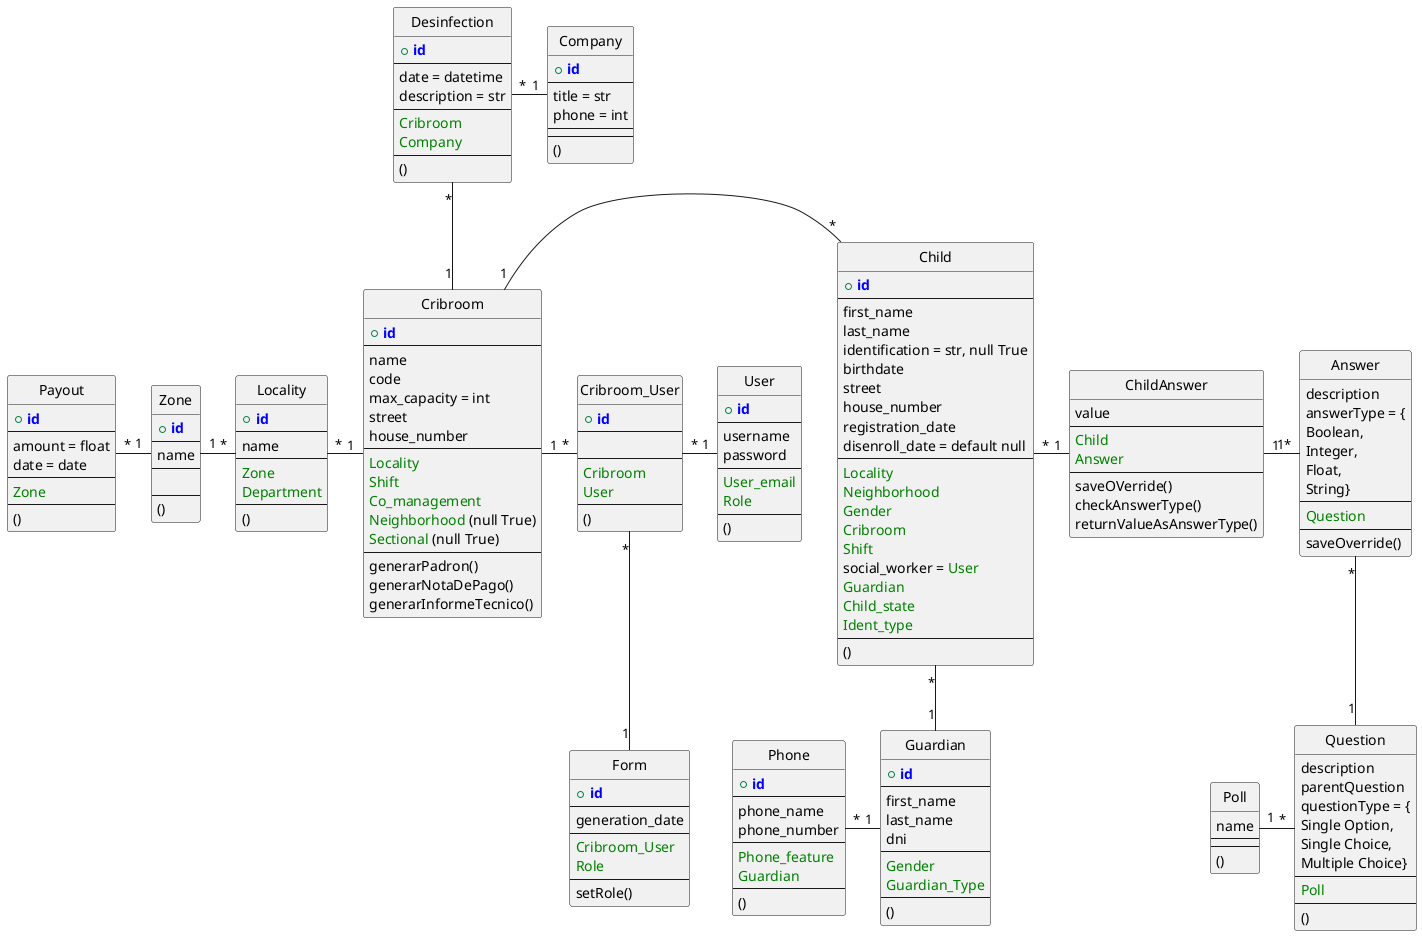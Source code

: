 @startuml

' !define ENTITY
!define PRIMARY_KEY(x) <b><color:blue>x</color></b>
!define FOREIGN_KEY(x) <color:green>x</color>

hide circle

entity Cribroom {
    + PRIMARY_KEY(id)
    --
    name
    code
    max_capacity = int
    street
    house_number
    --
    FOREIGN_KEY(Locality)
    FOREIGN_KEY(Shift)
    FOREIGN_KEY(Co_management)
    FOREIGN_KEY(Neighborhood) (null True)
    FOREIGN_KEY(Sectional) (null True)
    --
    generarPadron()
    generarNotaDePago()
    generarInformeTecnico()
}

entity Company {
    + PRIMARY_KEY(id)
    --
    title = str
    phone = int
    --
    --
    ()
}

entity Desinfection {
    + PRIMARY_KEY(id)
    --
    date = datetime
    description = str
    --
    FOREIGN_KEY(Cribroom)
    FOREIGN_KEY(Company)
    --
    ()
}

Desinfection "*" - "1" Company
Desinfection "*" -- "1" Cribroom

entity Payout {
    + PRIMARY_KEY(id)
    --
    amount = float
    date = date
    --
    FOREIGN_KEY(Zone)
    ' Payout_Adress = capital or upcountry
    --
    ()
}

entity Zone {
    + PRIMARY_KEY(id)
    --
    name
    --

    ' interior or capital
    --
    ()
}

Payout "*" - "1" Zone
' Zone "1" - "*" Cribroom

entity Child {
    + PRIMARY_KEY(id)
    --
    first_name
    last_name
    identification = str, null True
    birthdate
    street
    house_number
    registration_date
    disenroll_date = default null
    --
    FOREIGN_KEY(Locality)
    FOREIGN_KEY(Neighborhood)
    FOREIGN_KEY(Gender)
    FOREIGN_KEY(Cribroom)
    FOREIGN_KEY(Shift)
    social_worker = FOREIGN_KEY(User)
    FOREIGN_KEY(Guardian)
    FOREIGN_KEY(Child_state)
    FOREIGN_KEY(Ident_type)
    --
    ()
}

Cribroom "1" - "*" Child

entity User {
    + PRIMARY_KEY(id)
    --
    username
    password
    --
    FOREIGN_KEY(User_email)
    FOREIGN_KEY(Role)
    --
    ()
}

entity Cribroom_User {
    + PRIMARY_KEY(id)
    --

    --
    FOREIGN_KEY(Cribroom)
    FOREIGN_KEY(User)
    --
    ()
}

Cribroom "1" - "*" Cribroom_User
Cribroom_User "*" - "1" User


entity Guardian {
    + PRIMARY_KEY(id)
    --
    first_name
    last_name
    dni
    --
    FOREIGN_KEY(Gender)
    FOREIGN_KEY(Guardian_Type)
    --
    ()
}


entity Phone {
    + PRIMARY_KEY(id)
    --
    phone_name
    phone_number
    --
    FOREIGN_KEY(Phone_feature)
    FOREIGN_KEY(Guardian)
    --
    ()
}

Child "*" -- "1" Guardian
Phone "*" - "1" Guardian

entity Form {
    + PRIMARY_KEY(id)
    --
    generation_date
    --
    FOREIGN_KEY(Cribroom_User)
    FOREIGN_KEY(Role)
    --
    setRole()
}

Cribroom_User "*" -- "1" Form

entity Locality {
    + PRIMARY_KEY(id)
    --
    name
    --
    FOREIGN_KEY(Zone)
    FOREIGN_KEY(Department)
    --
    ()
}

Zone "1" - "*" Locality
Locality "*" - "1" Cribroom


entity Poll{
    name
    --
    --
    ()
}

entity Question{
    description
    parentQuestion
    questionType = {
     Single Option,
     Single Choice,
     Multiple Choice}
    --
    FOREIGN_KEY(Poll)
    --
    ()
}

entity Answer{
    description
    answerType = {
     Boolean,
     Integer,
     Float,
     String}
    --
    FOREIGN_KEY(Question)
    --
    saveOverride()
}

class ChildAnswer{
    value
    --
    FOREIGN_KEY(Child)
    FOREIGN_KEY(Answer)
    --
    saveOVerride()
    checkAnswerType()
    returnValueAsAnswerType()
}

Child "*" - "1" ChildAnswer
ChildAnswer "1" - "1*" Answer
Answer "*" -- "1" Question
Poll "1" - "*" Question

@enduml